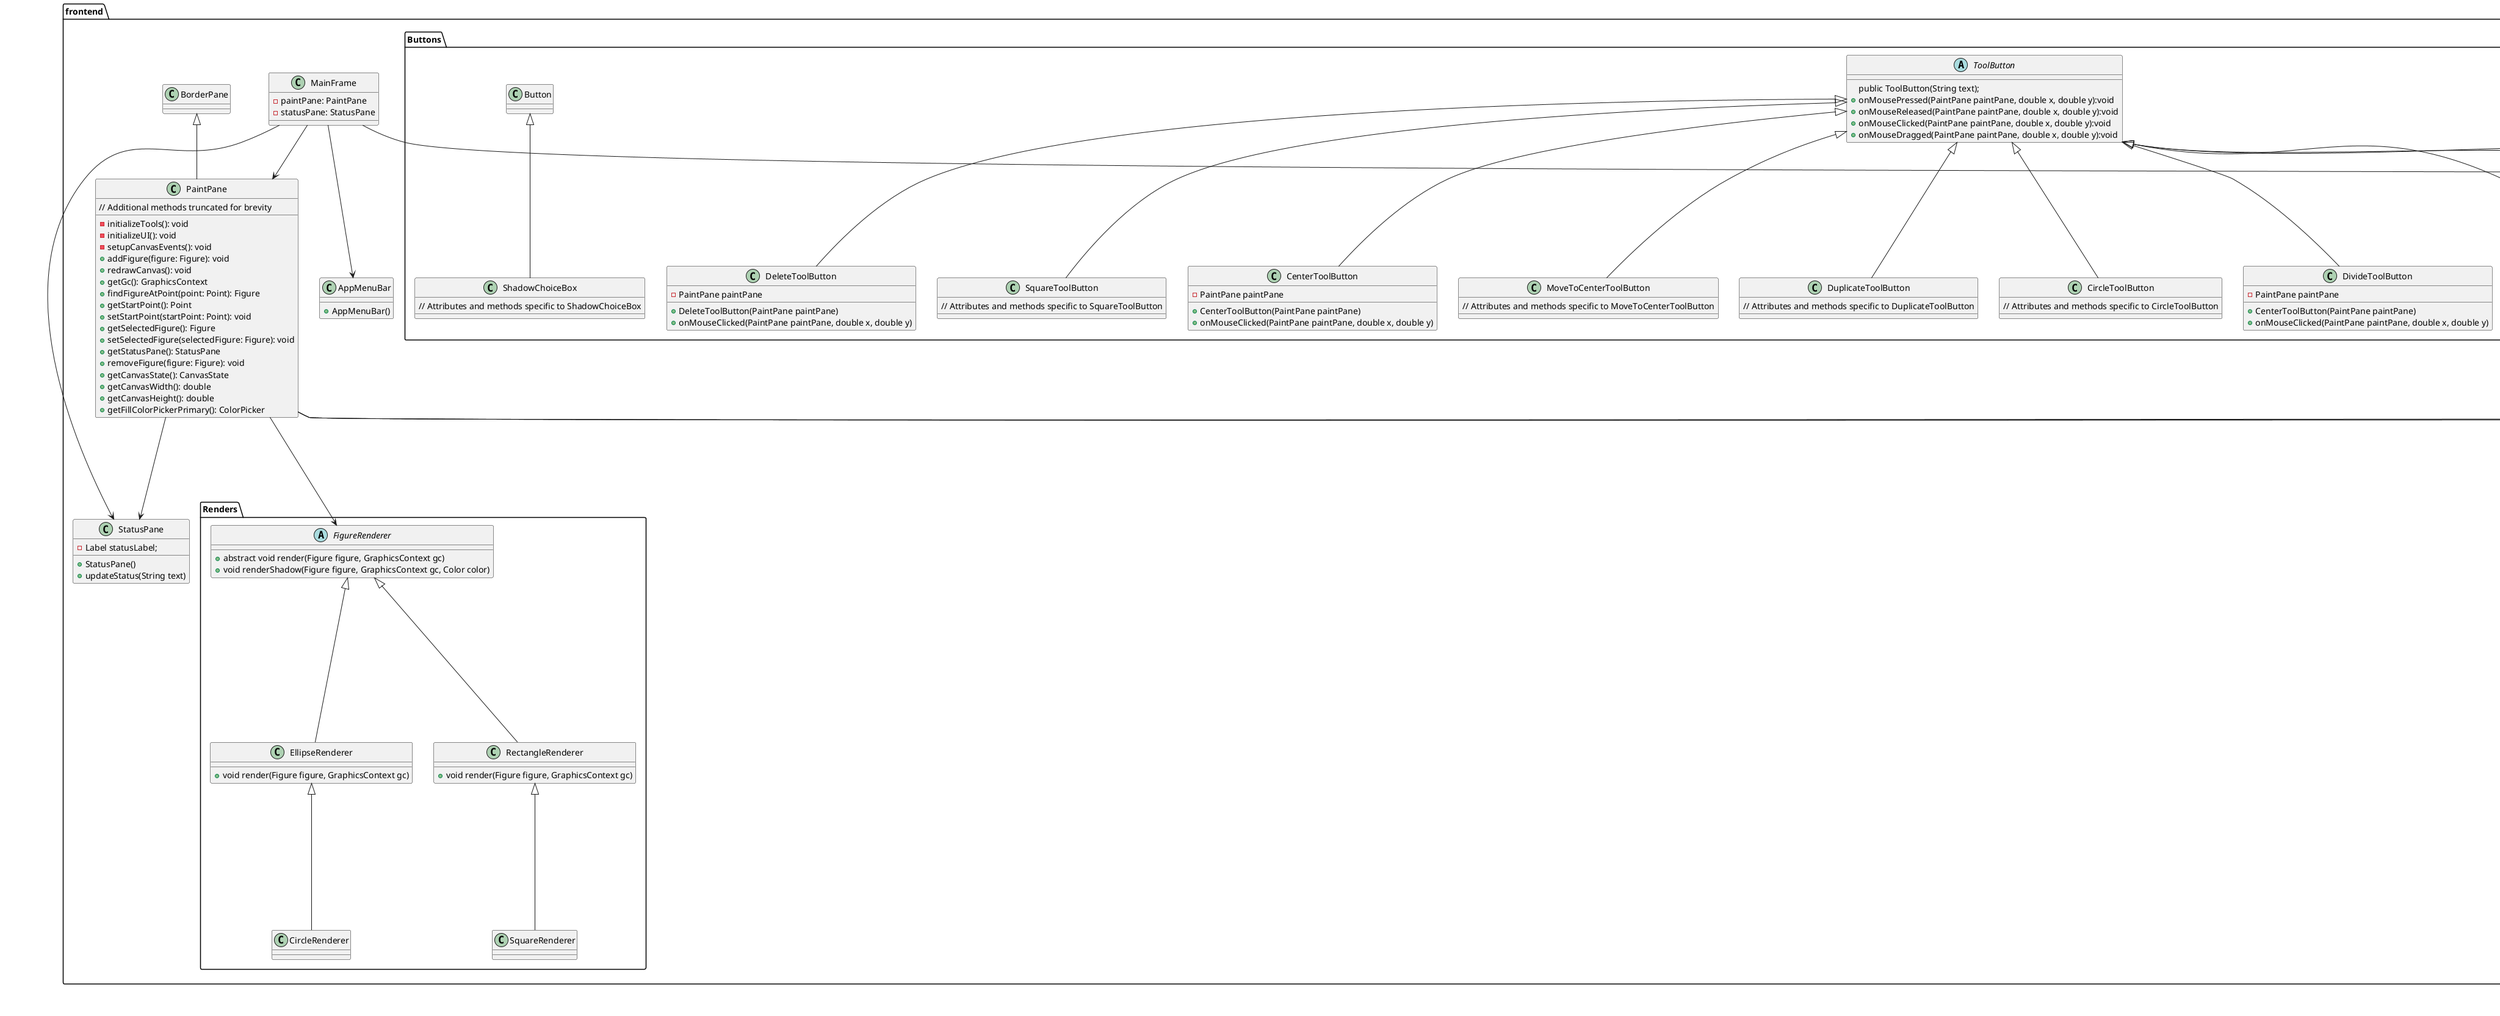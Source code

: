 @startuml

package backend.model {
    class Point {
        - double x
        - double y
        + double getX()
        + double getY()
        + void setX(double x)
        + void setY(double y)
        + String toString()
    }

    abstract class Figure {
        - Point startPoint
        - Point endPoint
        + Figure(Point startPoint, Point endPoint)
        + String toString()
        + Point getStartPoint()
        + Point getEndPoint()
        + abstract double area()
        + abstract double perimeter()
        + abstract void draw(double diffX, double diffY)
        + abstract boolean containsPoint(Point point)
    }

    class Ellipse extends Figure {
        - Point centerPoint
        - double sMayorAxis
        - double sMinorAxis
        + Ellipse(Point startPoint, Point endPoint)
        + String toString()
        + Point getCenterPoint()
        + double getsMayorAxis()
        + double getsMinorAxis()
        + void setsMayorAxis(double sMayorAxis)
        + void setsMinorAxis(double sMinorAxis)
        + double area()
        + double perimeter()
        + void draw(double diffX, double diffY)
        + boolean containsPoint(Point point)
        + Ellipse clone()
    }

    class Circle extends Ellipse {
        - double radius
        + Circle(Point startPoint, Point endPoint)
        + String toString()
        + double getRadius()
        + boolean containsPoint(Point point)
    }

    class Rectangle extends Figure {
        + Rectangle(Point startPoint, Point endPoint)
        + String toString()
        + double area()
        + double perimeter()
        + void draw(double diffX, double diffY)
        + boolean containsPoint(Point point)
    }

    class Square extends Rectangle {
        + Square(Point startPoint, Point endPoint)
        + String toString()
        + boolean containsPoint(Point point)
    }
}

package backend {
    class CanvasState {
        - List<Figure> list
        + void addFigure(Figure figure)
        + void removeFigure(Figure figure)
        + void clearCanvas()
    }

    abstract class ToolButton {
        + void onMousePressed(PaintPane paintPane, double x, double y)
        + void onMouseReleased(PaintPane paintPane, double x, double y)
    }

    class EllipseToolButton extends ToolButton {
        + EllipseToolButton()
        + void onMousePressed(PaintPane paintPane, double x, double y)
        + void onMouseReleased(PaintPane paintPane, double x, double y)
    }

    class MoveToCenterToolButton extends ToolButton {
        + MoveToCenterToolButton(PaintPane paintPane)
        + void onMouseClicked(PaintPane paintPane, double x, double y)
    }

    class RectangleToolButton extends ToolButton {
        + RectangleToolButton()
        + void onMousePressed(PaintPane paintPane, double x, double y)
        + void onMouseReleased(PaintPane paintPane, double x, double y)
    }

    class SelectionToolButton extends ToolButton {
        + SelectionToolButton()
        + void onMouseClicked(PaintPane paintPane, double x, double y)
    }

    class ShadowToolButton extends ChoiceBox {
    }

    class SquareToolButton extends ToolButton {
        + SquareToolButton()
        + void onMousePressed(PaintPane paintPane, double x, double y)
        + void onMouseReleased(PaintPane paintPane, double x, double y)
    }

    class CircleToolButton extends ToolButton {
        + CircleToolButton()
        + void onMousePressed(PaintPane paintPane, double x, double y)
        + void onMouseReleased(PaintPane paintPane, double x, double y)
    }

    class CenterToolButton extends ToolButton {
        + CenterToolButton(PaintPane paintPane)
        + void onMouseClicked(PaintPane paintPane, double x, double y)
    }
}



package frontend {
    class AppLauncher {
        +main(args: String[]): void
    }

    class MainFrame {
        -paintPane: PaintPane
        -statusPane: StatusPane
    }

    class PaintPane extends BorderPane {
        -initializeTools(): void
        -initializeUI(): void
        -setupCanvasEvents(): void
        +addFigure(figure: Figure): void
        +redrawCanvas(): void
        +getGc(): GraphicsContext
        +findFigureAtPoint(point: Point): Figure
        +getStartPoint(): Point
        +setStartPoint(startPoint: Point): void
        +getSelectedFigure(): Figure
        +setSelectedFigure(selectedFigure: Figure): void
        +getStatusPane(): StatusPane
        +removeFigure(figure: Figure): void
        +getCanvasState(): CanvasState
        +getCanvasWidth(): double
        +getCanvasHeight(): double
        +getFillColorPickerPrimary(): ColorPicker
        // Additional methods truncated for brevity
    }

    class StatusPane {
        -Label statusLabel;
        +StatusPane()
        +updateStatus(String text)
    }

    class AppMenuBar {
        +AppMenuBar()
    }

    package Buttons {
        abstract class ToolButton{
            public ToolButton(String text);
            +onMousePressed(PaintPane paintPane, double x, double y):void
            +onMouseReleased(PaintPane paintPane, double x, double y):void
            +onMouseClicked(PaintPane paintPane, double x, double y):void
            +onMouseDragged(PaintPane paintPane, double x, double y):void
        }

        class DeleteToolButton extends ToolButton {
            -PaintPane paintPane
            +DeleteToolButton(PaintPane paintPane)
            +onMouseClicked(PaintPane paintPane, double x, double y)
        }

        class SquareToolButton extends ToolButton {
            // Attributes and methods specific to SquareToolButton
        }

        class CenterToolButton extends ToolButton {
            -PaintPane paintPane
            +CenterToolButton(PaintPane paintPane)
            +onMouseClicked(PaintPane paintPane, double x, double y)
        }

        class MoveToCenterToolButton extends ToolButton {
            // Attributes and methods specific to MoveToCenterToolButton
        }

        class ShadowChoiceBox extends Button {
            // Attributes and methods specific to ShadowChoiceBox
        }

        class DuplicateToolButton extends ToolButton {
            // Attributes and methods specific to DuplicateToolButton
        }

        class CircleToolButton extends ToolButton {
            // Attributes and methods specific to CircleToolButton
        }

        class DivideToolButton extends ToolButton {
            -PaintPane paintPane
            +CenterToolButton(PaintPane paintPane)
                        +onMouseClicked(PaintPane paintPane, double x, double y)
                        }

        class EllipseToolButton extends ToolButton {
            // Attributes and methods specific to EllipseToolButton
        }

        class SelectionToolButton extends ToolButton {
            // Attributes and methods specific to SelectionToolButton
        }

        class RectangleToolButton extends ToolButton {
            // Attributes and methods specific to RectangleToolButton
        }
    }

    package Renders {
        abstract class FigureRenderer {
            +abstract void render(Figure figure, GraphicsContext gc)
            +void renderShadow(Figure figure, GraphicsContext gc, Color color)
        }

        class CircleRenderer extends EllipseRenderer {
        }

        class SquareRenderer extends RectangleRenderer {
        }

        class RectangleRenderer extends FigureRenderer {
            +void render(Figure figure, GraphicsContext gc)
        }

        class EllipseRenderer extends FigureRenderer {
            +void render(Figure figure, GraphicsContext gc)
        }
    }
}

frontend.AppLauncher --> backend.CanvasState
frontend.MainFrame --> backend.CanvasState
frontend.PaintPane --> backend.CanvasState
frontend.PaintPane --> frontend.StatusPane
frontend.MainFrame --> frontend.PaintPane
frontend.MainFrame --> frontend.AppMenuBar
frontend.MainFrame --> frontend.StatusPane
frontend.PaintPane --> backend.model.Figure
frontend.PaintPane --> backend.model.Point
frontend.PaintPane --> frontend.Renders.FigureRenderer

@enduml
